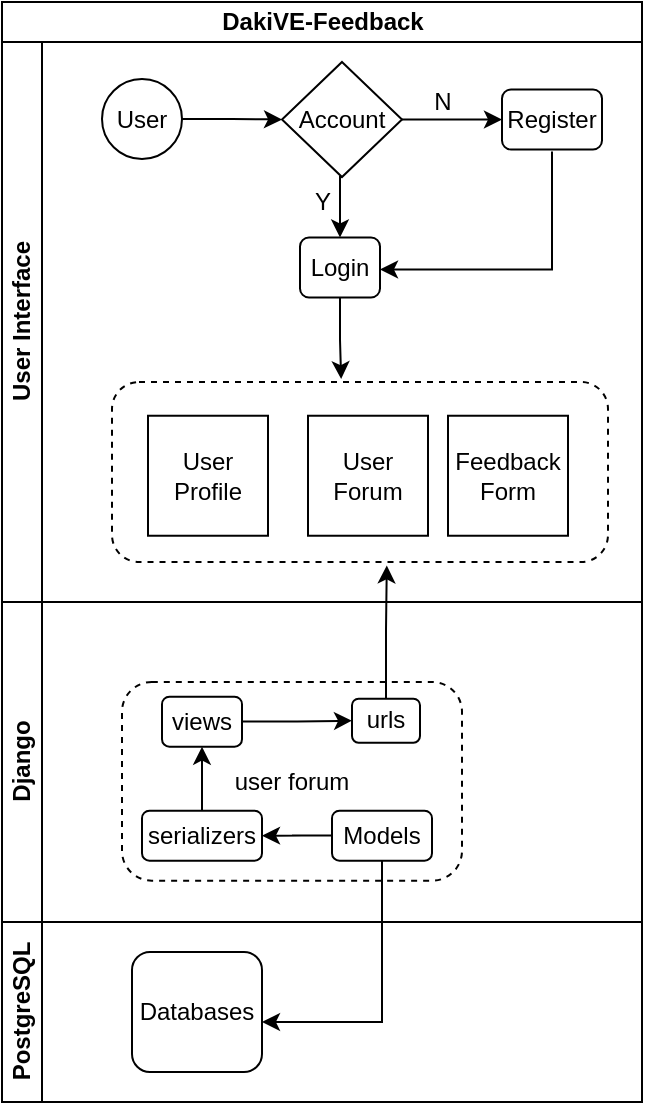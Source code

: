 <mxfile version="26.1.0">
  <diagram name="OverView-Process" id="dMIcxCa9mwxQ5eTWRAVN">
    <mxGraphModel dx="956" dy="507" grid="1" gridSize="10" guides="1" tooltips="1" connect="1" arrows="1" fold="1" page="1" pageScale="1" pageWidth="850" pageHeight="1100" math="0" shadow="0">
      <root>
        <mxCell id="0" />
        <mxCell id="1" parent="0" />
        <mxCell id="3dWvnZH7h9Sck4bzaSIa-33" value="DakiVE-Feedback" style="swimlane;childLayout=stackLayout;resizeParent=1;resizeParentMax=0;horizontal=1;startSize=20;horizontalStack=0;html=1;movable=1;resizable=1;rotatable=1;deletable=1;editable=1;locked=0;connectable=1;" parent="1" vertex="1">
          <mxGeometry x="40" y="20" width="320" height="550" as="geometry" />
        </mxCell>
        <mxCell id="3dWvnZH7h9Sck4bzaSIa-34" value="User Interface" style="swimlane;startSize=20;horizontal=0;html=1;" parent="3dWvnZH7h9Sck4bzaSIa-33" vertex="1">
          <mxGeometry y="20" width="320" height="280" as="geometry" />
        </mxCell>
        <mxCell id="K5O-TfxGRe8j-HqDTY1Z-87" style="edgeStyle=orthogonalEdgeStyle;rounded=0;orthogonalLoop=1;jettySize=auto;html=1;exitX=1;exitY=0.5;exitDx=0;exitDy=0;entryX=0;entryY=0.5;entryDx=0;entryDy=0;" edge="1" parent="3dWvnZH7h9Sck4bzaSIa-34" source="K5O-TfxGRe8j-HqDTY1Z-1" target="K5O-TfxGRe8j-HqDTY1Z-2">
          <mxGeometry relative="1" as="geometry" />
        </mxCell>
        <mxCell id="K5O-TfxGRe8j-HqDTY1Z-1" value="User" style="ellipse;whiteSpace=wrap;html=1;" vertex="1" parent="3dWvnZH7h9Sck4bzaSIa-34">
          <mxGeometry x="50" y="18.5" width="40" height="40" as="geometry" />
        </mxCell>
        <mxCell id="K5O-TfxGRe8j-HqDTY1Z-85" style="edgeStyle=orthogonalEdgeStyle;rounded=0;orthogonalLoop=1;jettySize=auto;html=1;exitX=0.5;exitY=1;exitDx=0;exitDy=0;entryX=0.5;entryY=0;entryDx=0;entryDy=0;" edge="1" parent="3dWvnZH7h9Sck4bzaSIa-34" source="K5O-TfxGRe8j-HqDTY1Z-2" target="K5O-TfxGRe8j-HqDTY1Z-4">
          <mxGeometry relative="1" as="geometry" />
        </mxCell>
        <mxCell id="K5O-TfxGRe8j-HqDTY1Z-88" style="edgeStyle=orthogonalEdgeStyle;rounded=0;orthogonalLoop=1;jettySize=auto;html=1;exitX=1;exitY=0.5;exitDx=0;exitDy=0;entryX=0;entryY=0.5;entryDx=0;entryDy=0;" edge="1" parent="3dWvnZH7h9Sck4bzaSIa-34" source="K5O-TfxGRe8j-HqDTY1Z-2" target="K5O-TfxGRe8j-HqDTY1Z-6">
          <mxGeometry relative="1" as="geometry" />
        </mxCell>
        <mxCell id="K5O-TfxGRe8j-HqDTY1Z-2" value="Account" style="rhombus;whiteSpace=wrap;html=1;" vertex="1" parent="3dWvnZH7h9Sck4bzaSIa-34">
          <mxGeometry x="140" y="10" width="60" height="57.5" as="geometry" />
        </mxCell>
        <mxCell id="K5O-TfxGRe8j-HqDTY1Z-4" value="Login" style="rounded=1;whiteSpace=wrap;html=1;" vertex="1" parent="3dWvnZH7h9Sck4bzaSIa-34">
          <mxGeometry x="149" y="97.75" width="40" height="30" as="geometry" />
        </mxCell>
        <mxCell id="K5O-TfxGRe8j-HqDTY1Z-99" style="edgeStyle=orthogonalEdgeStyle;rounded=0;orthogonalLoop=1;jettySize=auto;html=1;entryX=1;entryY=0.5;entryDx=0;entryDy=0;" edge="1" parent="3dWvnZH7h9Sck4bzaSIa-34">
          <mxGeometry relative="1" as="geometry">
            <mxPoint x="275" y="54.75" as="sourcePoint" />
            <mxPoint x="189" y="113.75" as="targetPoint" />
            <Array as="points">
              <mxPoint x="275" y="114" />
            </Array>
          </mxGeometry>
        </mxCell>
        <mxCell id="K5O-TfxGRe8j-HqDTY1Z-6" value="Register" style="rounded=1;whiteSpace=wrap;html=1;" vertex="1" parent="3dWvnZH7h9Sck4bzaSIa-34">
          <mxGeometry x="250" y="23.75" width="50" height="30" as="geometry" />
        </mxCell>
        <mxCell id="K5O-TfxGRe8j-HqDTY1Z-10" value="" style="rounded=1;whiteSpace=wrap;html=1;dashed=1;movable=1;resizable=1;rotatable=1;deletable=1;editable=1;locked=0;connectable=1;" vertex="1" parent="3dWvnZH7h9Sck4bzaSIa-34">
          <mxGeometry x="55" y="170" width="248" height="90" as="geometry" />
        </mxCell>
        <mxCell id="K5O-TfxGRe8j-HqDTY1Z-13" value="Feedback Form" style="whiteSpace=wrap;html=1;aspect=fixed;movable=1;resizable=1;rotatable=1;deletable=1;editable=1;locked=0;connectable=1;" vertex="1" parent="3dWvnZH7h9Sck4bzaSIa-34">
          <mxGeometry x="223" y="186.87" width="60" height="60" as="geometry" />
        </mxCell>
        <mxCell id="K5O-TfxGRe8j-HqDTY1Z-14" value="User Forum" style="whiteSpace=wrap;html=1;aspect=fixed;movable=1;resizable=1;rotatable=1;deletable=1;editable=1;locked=0;connectable=1;" vertex="1" parent="3dWvnZH7h9Sck4bzaSIa-34">
          <mxGeometry x="153" y="186.87" width="60" height="60" as="geometry" />
        </mxCell>
        <mxCell id="K5O-TfxGRe8j-HqDTY1Z-17" value="User Profile" style="whiteSpace=wrap;html=1;aspect=fixed;movable=1;resizable=1;rotatable=1;deletable=1;editable=1;locked=0;connectable=1;" vertex="1" parent="3dWvnZH7h9Sck4bzaSIa-34">
          <mxGeometry x="73" y="186.87" width="60" height="60" as="geometry" />
        </mxCell>
        <mxCell id="K5O-TfxGRe8j-HqDTY1Z-83" style="edgeStyle=orthogonalEdgeStyle;rounded=0;orthogonalLoop=1;jettySize=auto;html=1;exitX=0.5;exitY=1;exitDx=0;exitDy=0;" edge="1" parent="3dWvnZH7h9Sck4bzaSIa-34" source="K5O-TfxGRe8j-HqDTY1Z-10" target="K5O-TfxGRe8j-HqDTY1Z-10">
          <mxGeometry relative="1" as="geometry" />
        </mxCell>
        <mxCell id="K5O-TfxGRe8j-HqDTY1Z-86" style="edgeStyle=orthogonalEdgeStyle;rounded=0;orthogonalLoop=1;jettySize=auto;html=1;exitX=0.5;exitY=1;exitDx=0;exitDy=0;entryX=0.462;entryY=-0.016;entryDx=0;entryDy=0;entryPerimeter=0;" edge="1" parent="3dWvnZH7h9Sck4bzaSIa-34" source="K5O-TfxGRe8j-HqDTY1Z-4" target="K5O-TfxGRe8j-HqDTY1Z-10">
          <mxGeometry relative="1" as="geometry" />
        </mxCell>
        <mxCell id="3dWvnZH7h9Sck4bzaSIa-35" value="Django" style="swimlane;startSize=20;horizontal=0;html=1;" parent="3dWvnZH7h9Sck4bzaSIa-33" vertex="1">
          <mxGeometry y="300" width="320" height="160" as="geometry" />
        </mxCell>
        <mxCell id="K5O-TfxGRe8j-HqDTY1Z-45" value="user forum" style="rounded=1;whiteSpace=wrap;html=1;dashed=1;" vertex="1" parent="3dWvnZH7h9Sck4bzaSIa-35">
          <mxGeometry x="60" y="40" width="170" height="99.33" as="geometry" />
        </mxCell>
        <mxCell id="K5O-TfxGRe8j-HqDTY1Z-68" style="edgeStyle=orthogonalEdgeStyle;rounded=0;orthogonalLoop=1;jettySize=auto;html=1;entryX=0;entryY=0.5;entryDx=0;entryDy=0;" edge="1" parent="3dWvnZH7h9Sck4bzaSIa-35" source="K5O-TfxGRe8j-HqDTY1Z-52" target="K5O-TfxGRe8j-HqDTY1Z-51">
          <mxGeometry relative="1" as="geometry" />
        </mxCell>
        <mxCell id="K5O-TfxGRe8j-HqDTY1Z-52" value="views" style="rounded=1;whiteSpace=wrap;html=1;" vertex="1" parent="3dWvnZH7h9Sck4bzaSIa-35">
          <mxGeometry x="80" y="47.33" width="40" height="25" as="geometry" />
        </mxCell>
        <mxCell id="K5O-TfxGRe8j-HqDTY1Z-51" value="urls" style="rounded=1;whiteSpace=wrap;html=1;" vertex="1" parent="3dWvnZH7h9Sck4bzaSIa-35">
          <mxGeometry x="175" y="48.33" width="34" height="22" as="geometry" />
        </mxCell>
        <mxCell id="K5O-TfxGRe8j-HqDTY1Z-66" style="edgeStyle=orthogonalEdgeStyle;rounded=0;orthogonalLoop=1;jettySize=auto;html=1;entryX=0.5;entryY=1;entryDx=0;entryDy=0;" edge="1" parent="3dWvnZH7h9Sck4bzaSIa-35" source="K5O-TfxGRe8j-HqDTY1Z-53" target="K5O-TfxGRe8j-HqDTY1Z-52">
          <mxGeometry relative="1" as="geometry" />
        </mxCell>
        <mxCell id="K5O-TfxGRe8j-HqDTY1Z-53" value="serializers" style="rounded=1;whiteSpace=wrap;html=1;" vertex="1" parent="3dWvnZH7h9Sck4bzaSIa-35">
          <mxGeometry x="70" y="104.33" width="60" height="25" as="geometry" />
        </mxCell>
        <mxCell id="K5O-TfxGRe8j-HqDTY1Z-65" style="edgeStyle=orthogonalEdgeStyle;rounded=0;orthogonalLoop=1;jettySize=auto;html=1;entryX=1;entryY=0.5;entryDx=0;entryDy=0;" edge="1" parent="3dWvnZH7h9Sck4bzaSIa-35" source="K5O-TfxGRe8j-HqDTY1Z-54" target="K5O-TfxGRe8j-HqDTY1Z-53">
          <mxGeometry relative="1" as="geometry" />
        </mxCell>
        <mxCell id="K5O-TfxGRe8j-HqDTY1Z-54" value="Models" style="rounded=1;whiteSpace=wrap;html=1;" vertex="1" parent="3dWvnZH7h9Sck4bzaSIa-35">
          <mxGeometry x="165" y="104.33" width="50" height="25" as="geometry" />
        </mxCell>
        <mxCell id="K5O-TfxGRe8j-HqDTY1Z-69" style="edgeStyle=orthogonalEdgeStyle;rounded=0;orthogonalLoop=1;jettySize=auto;html=1;exitX=0.5;exitY=1;exitDx=0;exitDy=0;" edge="1" parent="3dWvnZH7h9Sck4bzaSIa-35" source="K5O-TfxGRe8j-HqDTY1Z-45" target="K5O-TfxGRe8j-HqDTY1Z-45">
          <mxGeometry relative="1" as="geometry" />
        </mxCell>
        <mxCell id="K5O-TfxGRe8j-HqDTY1Z-105" style="edgeStyle=orthogonalEdgeStyle;rounded=0;orthogonalLoop=1;jettySize=auto;html=1;entryX=0.554;entryY=1.019;entryDx=0;entryDy=0;entryPerimeter=0;" edge="1" parent="3dWvnZH7h9Sck4bzaSIa-33" source="K5O-TfxGRe8j-HqDTY1Z-51" target="K5O-TfxGRe8j-HqDTY1Z-10">
          <mxGeometry relative="1" as="geometry" />
        </mxCell>
        <mxCell id="3dWvnZH7h9Sck4bzaSIa-36" value="PostgreSQL" style="swimlane;startSize=20;horizontal=0;html=1;" parent="3dWvnZH7h9Sck4bzaSIa-33" vertex="1">
          <mxGeometry y="460" width="320" height="90" as="geometry" />
        </mxCell>
        <mxCell id="K5O-TfxGRe8j-HqDTY1Z-106" value="Databases" style="rounded=1;whiteSpace=wrap;html=1;" vertex="1" parent="3dWvnZH7h9Sck4bzaSIa-36">
          <mxGeometry x="65" y="15" width="65" height="60" as="geometry" />
        </mxCell>
        <mxCell id="K5O-TfxGRe8j-HqDTY1Z-111" style="edgeStyle=orthogonalEdgeStyle;rounded=0;orthogonalLoop=1;jettySize=auto;html=1;entryX=1;entryY=0.583;entryDx=0;entryDy=0;entryPerimeter=0;" edge="1" parent="3dWvnZH7h9Sck4bzaSIa-33" source="K5O-TfxGRe8j-HqDTY1Z-54" target="K5O-TfxGRe8j-HqDTY1Z-106">
          <mxGeometry relative="1" as="geometry">
            <Array as="points">
              <mxPoint x="190" y="510" />
            </Array>
          </mxGeometry>
        </mxCell>
        <mxCell id="K5O-TfxGRe8j-HqDTY1Z-96" value="Y" style="text;html=1;align=center;verticalAlign=middle;resizable=0;points=[];autosize=1;strokeColor=none;fillColor=none;" vertex="1" parent="1">
          <mxGeometry x="185" y="105" width="30" height="30" as="geometry" />
        </mxCell>
        <mxCell id="K5O-TfxGRe8j-HqDTY1Z-97" value="N" style="text;html=1;align=center;verticalAlign=middle;resizable=0;points=[];autosize=1;strokeColor=none;fillColor=none;" vertex="1" parent="1">
          <mxGeometry x="245" y="55" width="30" height="30" as="geometry" />
        </mxCell>
      </root>
    </mxGraphModel>
  </diagram>
</mxfile>
